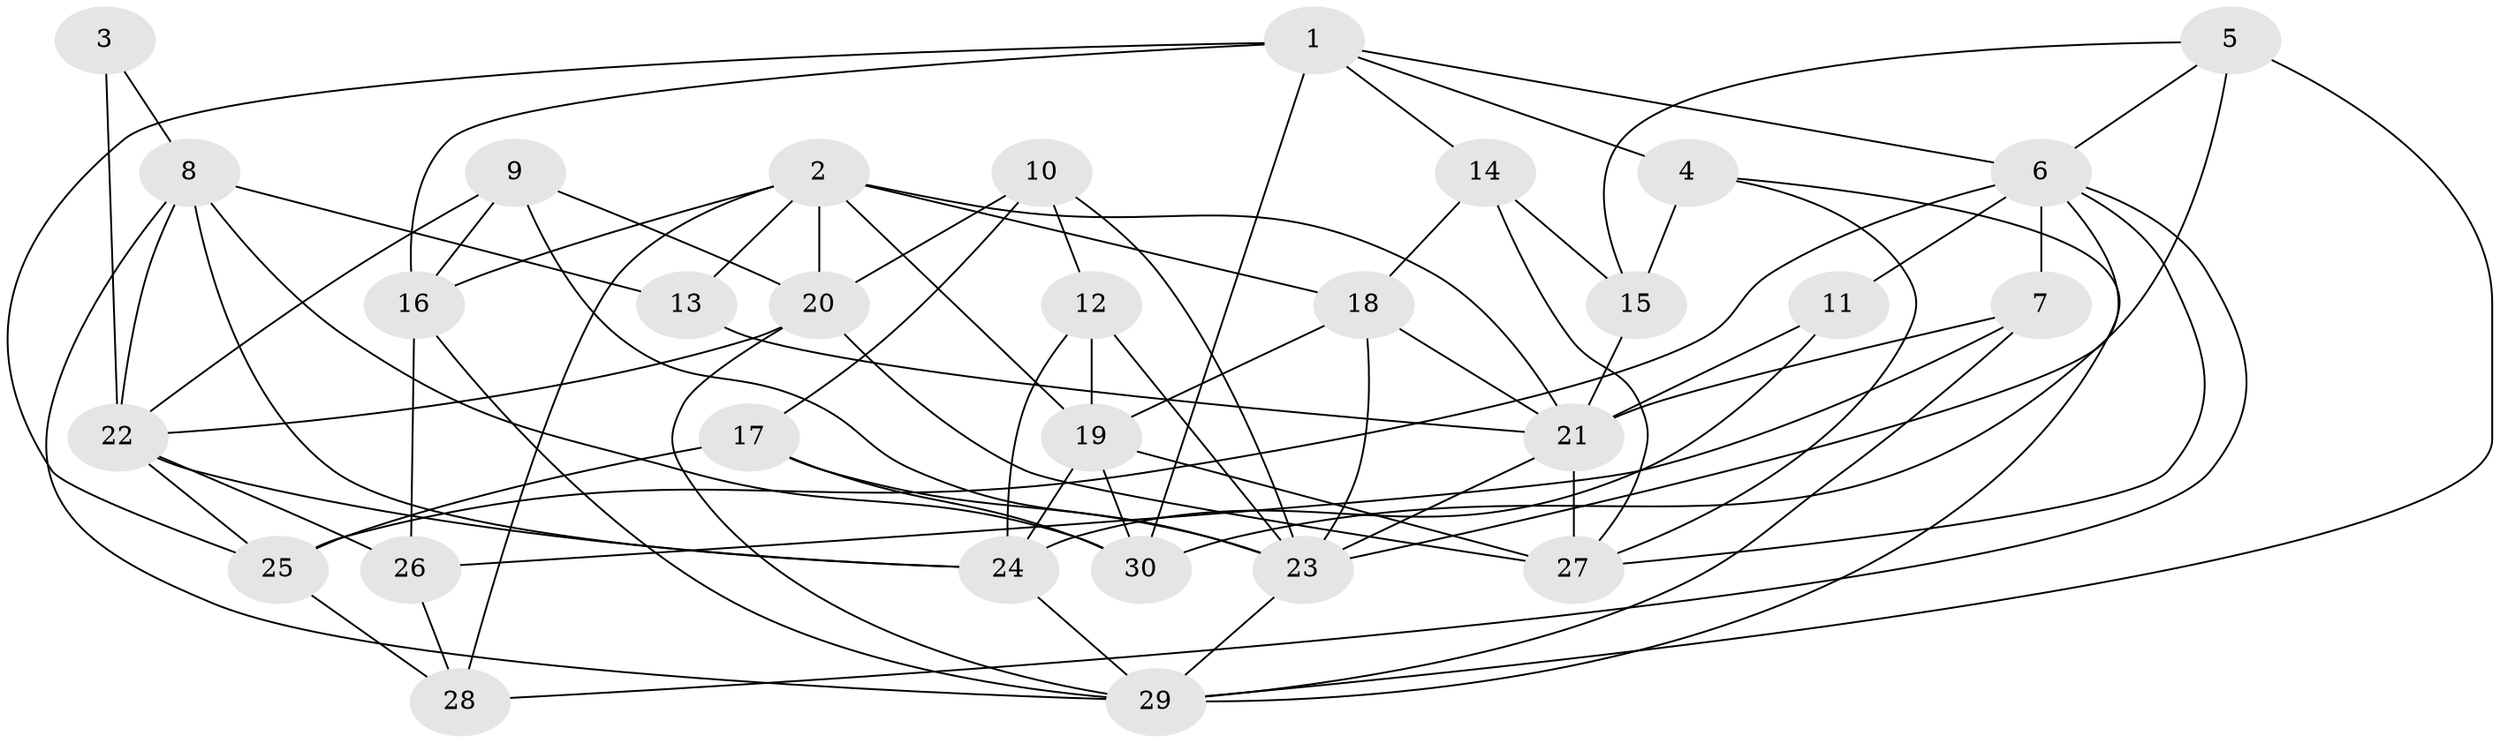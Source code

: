 // original degree distribution, {5: 0.17543859649122806, 2: 0.14035087719298245, 3: 0.24561403508771928, 4: 0.2982456140350877, 6: 0.08771929824561403, 8: 0.017543859649122806, 7: 0.03508771929824561}
// Generated by graph-tools (version 1.1) at 2025/26/03/09/25 03:26:11]
// undirected, 30 vertices, 77 edges
graph export_dot {
graph [start="1"]
  node [color=gray90,style=filled];
  1;
  2;
  3;
  4;
  5;
  6;
  7;
  8;
  9;
  10;
  11;
  12;
  13;
  14;
  15;
  16;
  17;
  18;
  19;
  20;
  21;
  22;
  23;
  24;
  25;
  26;
  27;
  28;
  29;
  30;
  1 -- 4 [weight=1.0];
  1 -- 6 [weight=1.0];
  1 -- 14 [weight=1.0];
  1 -- 16 [weight=1.0];
  1 -- 25 [weight=1.0];
  1 -- 30 [weight=1.0];
  2 -- 13 [weight=1.0];
  2 -- 16 [weight=1.0];
  2 -- 18 [weight=1.0];
  2 -- 19 [weight=1.0];
  2 -- 20 [weight=1.0];
  2 -- 21 [weight=1.0];
  2 -- 28 [weight=1.0];
  3 -- 8 [weight=1.0];
  3 -- 22 [weight=1.0];
  4 -- 15 [weight=3.0];
  4 -- 27 [weight=1.0];
  4 -- 29 [weight=1.0];
  5 -- 6 [weight=1.0];
  5 -- 15 [weight=1.0];
  5 -- 29 [weight=1.0];
  5 -- 30 [weight=1.0];
  6 -- 7 [weight=1.0];
  6 -- 11 [weight=1.0];
  6 -- 23 [weight=1.0];
  6 -- 25 [weight=2.0];
  6 -- 27 [weight=1.0];
  6 -- 28 [weight=1.0];
  7 -- 21 [weight=1.0];
  7 -- 26 [weight=2.0];
  7 -- 29 [weight=1.0];
  8 -- 13 [weight=1.0];
  8 -- 22 [weight=1.0];
  8 -- 24 [weight=1.0];
  8 -- 29 [weight=1.0];
  8 -- 30 [weight=1.0];
  9 -- 16 [weight=1.0];
  9 -- 20 [weight=1.0];
  9 -- 22 [weight=2.0];
  9 -- 23 [weight=1.0];
  10 -- 12 [weight=1.0];
  10 -- 17 [weight=1.0];
  10 -- 20 [weight=1.0];
  10 -- 23 [weight=1.0];
  11 -- 21 [weight=1.0];
  11 -- 24 [weight=1.0];
  12 -- 19 [weight=1.0];
  12 -- 23 [weight=1.0];
  12 -- 24 [weight=1.0];
  13 -- 21 [weight=1.0];
  14 -- 15 [weight=1.0];
  14 -- 18 [weight=1.0];
  14 -- 27 [weight=1.0];
  15 -- 21 [weight=1.0];
  16 -- 26 [weight=1.0];
  16 -- 29 [weight=1.0];
  17 -- 23 [weight=1.0];
  17 -- 25 [weight=1.0];
  17 -- 30 [weight=1.0];
  18 -- 19 [weight=1.0];
  18 -- 21 [weight=1.0];
  18 -- 23 [weight=1.0];
  19 -- 24 [weight=2.0];
  19 -- 27 [weight=2.0];
  19 -- 30 [weight=1.0];
  20 -- 22 [weight=1.0];
  20 -- 27 [weight=1.0];
  20 -- 29 [weight=1.0];
  21 -- 23 [weight=1.0];
  21 -- 27 [weight=1.0];
  22 -- 24 [weight=1.0];
  22 -- 25 [weight=1.0];
  22 -- 26 [weight=1.0];
  23 -- 29 [weight=1.0];
  24 -- 29 [weight=1.0];
  25 -- 28 [weight=1.0];
  26 -- 28 [weight=1.0];
}
